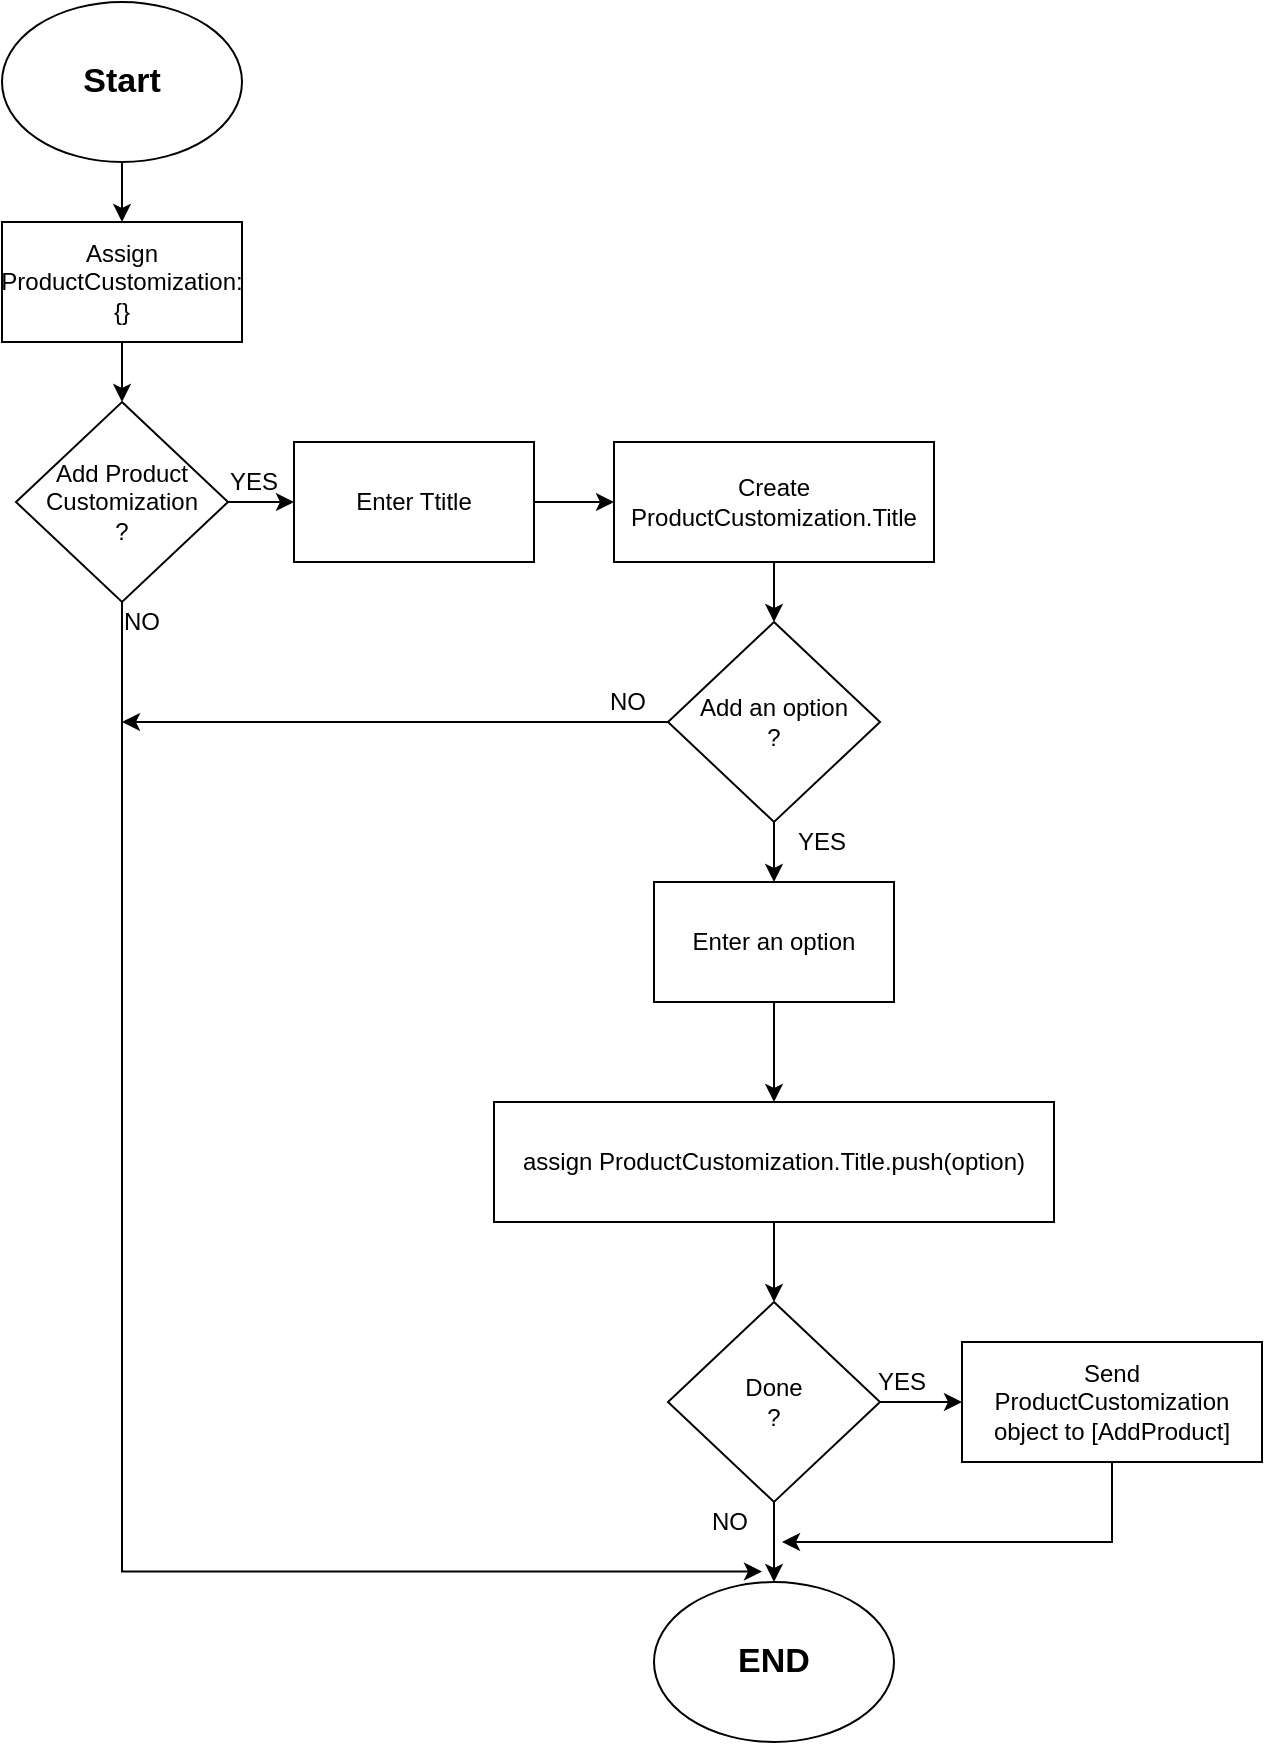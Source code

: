 <mxfile version="13.6.2" type="device"><diagram id="C5RBs43oDa-KdzZeNtuy" name="Page-1"><mxGraphModel dx="1024" dy="592" grid="1" gridSize="10" guides="1" tooltips="1" connect="1" arrows="1" fold="1" page="1" pageScale="1" pageWidth="827" pageHeight="1169" math="0" shadow="0"><root><mxCell id="WIyWlLk6GJQsqaUBKTNV-0"/><mxCell id="WIyWlLk6GJQsqaUBKTNV-1" parent="WIyWlLk6GJQsqaUBKTNV-0"/><mxCell id="lYBRL4h3fk6mxd6Ef6Tz-5" value="" style="edgeStyle=orthogonalEdgeStyle;rounded=0;orthogonalLoop=1;jettySize=auto;html=1;" edge="1" parent="WIyWlLk6GJQsqaUBKTNV-1" source="lYBRL4h3fk6mxd6Ef6Tz-0" target="lYBRL4h3fk6mxd6Ef6Tz-4"><mxGeometry relative="1" as="geometry"/></mxCell><mxCell id="lYBRL4h3fk6mxd6Ef6Tz-0" value="&lt;b&gt;&lt;font style=&quot;font-size: 17px&quot;&gt;Start&lt;/font&gt;&lt;/b&gt;" style="ellipse;whiteSpace=wrap;html=1;" vertex="1" parent="WIyWlLk6GJQsqaUBKTNV-1"><mxGeometry x="70" y="20" width="120" height="80" as="geometry"/></mxCell><mxCell id="lYBRL4h3fk6mxd6Ef6Tz-7" value="" style="edgeStyle=orthogonalEdgeStyle;rounded=0;orthogonalLoop=1;jettySize=auto;html=1;" edge="1" parent="WIyWlLk6GJQsqaUBKTNV-1" source="lYBRL4h3fk6mxd6Ef6Tz-1" target="lYBRL4h3fk6mxd6Ef6Tz-3"><mxGeometry relative="1" as="geometry"/></mxCell><mxCell id="lYBRL4h3fk6mxd6Ef6Tz-24" style="edgeStyle=orthogonalEdgeStyle;rounded=0;orthogonalLoop=1;jettySize=auto;html=1;" edge="1" parent="WIyWlLk6GJQsqaUBKTNV-1" source="lYBRL4h3fk6mxd6Ef6Tz-1"><mxGeometry relative="1" as="geometry"><mxPoint x="450" y="804.8" as="targetPoint"/><Array as="points"><mxPoint x="130" y="805"/></Array></mxGeometry></mxCell><mxCell id="lYBRL4h3fk6mxd6Ef6Tz-1" value="Add Product Customization&lt;br&gt;?" style="rhombus;whiteSpace=wrap;html=1;" vertex="1" parent="WIyWlLk6GJQsqaUBKTNV-1"><mxGeometry x="77" y="220" width="106" height="100" as="geometry"/></mxCell><mxCell id="lYBRL4h3fk6mxd6Ef6Tz-9" value="" style="edgeStyle=orthogonalEdgeStyle;rounded=0;orthogonalLoop=1;jettySize=auto;html=1;" edge="1" parent="WIyWlLk6GJQsqaUBKTNV-1" source="lYBRL4h3fk6mxd6Ef6Tz-3" target="lYBRL4h3fk6mxd6Ef6Tz-8"><mxGeometry relative="1" as="geometry"/></mxCell><mxCell id="lYBRL4h3fk6mxd6Ef6Tz-3" value="Enter Ttitle" style="rounded=0;whiteSpace=wrap;html=1;" vertex="1" parent="WIyWlLk6GJQsqaUBKTNV-1"><mxGeometry x="216" y="240" width="120" height="60" as="geometry"/></mxCell><mxCell id="lYBRL4h3fk6mxd6Ef6Tz-6" value="" style="edgeStyle=orthogonalEdgeStyle;rounded=0;orthogonalLoop=1;jettySize=auto;html=1;" edge="1" parent="WIyWlLk6GJQsqaUBKTNV-1" source="lYBRL4h3fk6mxd6Ef6Tz-4" target="lYBRL4h3fk6mxd6Ef6Tz-1"><mxGeometry relative="1" as="geometry"/></mxCell><mxCell id="lYBRL4h3fk6mxd6Ef6Tz-4" value="Assign ProductCustomization:{}" style="rounded=0;whiteSpace=wrap;html=1;" vertex="1" parent="WIyWlLk6GJQsqaUBKTNV-1"><mxGeometry x="70" y="130" width="120" height="60" as="geometry"/></mxCell><mxCell id="lYBRL4h3fk6mxd6Ef6Tz-11" value="" style="edgeStyle=orthogonalEdgeStyle;rounded=0;orthogonalLoop=1;jettySize=auto;html=1;" edge="1" parent="WIyWlLk6GJQsqaUBKTNV-1" source="lYBRL4h3fk6mxd6Ef6Tz-8" target="lYBRL4h3fk6mxd6Ef6Tz-10"><mxGeometry relative="1" as="geometry"/></mxCell><mxCell id="lYBRL4h3fk6mxd6Ef6Tz-8" value="Create ProductCustomization.Title" style="rounded=0;whiteSpace=wrap;html=1;" vertex="1" parent="WIyWlLk6GJQsqaUBKTNV-1"><mxGeometry x="376" y="240" width="160" height="60" as="geometry"/></mxCell><mxCell id="lYBRL4h3fk6mxd6Ef6Tz-15" value="" style="edgeStyle=orthogonalEdgeStyle;rounded=0;orthogonalLoop=1;jettySize=auto;html=1;" edge="1" parent="WIyWlLk6GJQsqaUBKTNV-1" source="lYBRL4h3fk6mxd6Ef6Tz-10" target="lYBRL4h3fk6mxd6Ef6Tz-12"><mxGeometry relative="1" as="geometry"/></mxCell><mxCell id="lYBRL4h3fk6mxd6Ef6Tz-25" style="edgeStyle=orthogonalEdgeStyle;rounded=0;orthogonalLoop=1;jettySize=auto;html=1;" edge="1" parent="WIyWlLk6GJQsqaUBKTNV-1" source="lYBRL4h3fk6mxd6Ef6Tz-10"><mxGeometry relative="1" as="geometry"><mxPoint x="130" y="380" as="targetPoint"/></mxGeometry></mxCell><mxCell id="lYBRL4h3fk6mxd6Ef6Tz-10" value="Add an option&lt;br&gt;?" style="rhombus;whiteSpace=wrap;html=1;" vertex="1" parent="WIyWlLk6GJQsqaUBKTNV-1"><mxGeometry x="403" y="330" width="106" height="100" as="geometry"/></mxCell><mxCell id="lYBRL4h3fk6mxd6Ef6Tz-14" value="" style="edgeStyle=orthogonalEdgeStyle;rounded=0;orthogonalLoop=1;jettySize=auto;html=1;" edge="1" parent="WIyWlLk6GJQsqaUBKTNV-1" source="lYBRL4h3fk6mxd6Ef6Tz-12" target="lYBRL4h3fk6mxd6Ef6Tz-13"><mxGeometry relative="1" as="geometry"/></mxCell><mxCell id="lYBRL4h3fk6mxd6Ef6Tz-12" value="Enter an option" style="rounded=0;whiteSpace=wrap;html=1;" vertex="1" parent="WIyWlLk6GJQsqaUBKTNV-1"><mxGeometry x="396" y="460" width="120" height="60" as="geometry"/></mxCell><mxCell id="lYBRL4h3fk6mxd6Ef6Tz-18" value="" style="edgeStyle=orthogonalEdgeStyle;rounded=0;orthogonalLoop=1;jettySize=auto;html=1;" edge="1" parent="WIyWlLk6GJQsqaUBKTNV-1" source="lYBRL4h3fk6mxd6Ef6Tz-13" target="lYBRL4h3fk6mxd6Ef6Tz-17"><mxGeometry relative="1" as="geometry"/></mxCell><mxCell id="lYBRL4h3fk6mxd6Ef6Tz-13" value="assign ProductCustomization.Title.push(option)" style="rounded=0;whiteSpace=wrap;html=1;" vertex="1" parent="WIyWlLk6GJQsqaUBKTNV-1"><mxGeometry x="316" y="570" width="280" height="60" as="geometry"/></mxCell><mxCell id="lYBRL4h3fk6mxd6Ef6Tz-16" value="&lt;b&gt;&lt;font style=&quot;font-size: 17px&quot;&gt;END&lt;/font&gt;&lt;/b&gt;" style="ellipse;whiteSpace=wrap;html=1;" vertex="1" parent="WIyWlLk6GJQsqaUBKTNV-1"><mxGeometry x="396" y="810" width="120" height="80" as="geometry"/></mxCell><mxCell id="lYBRL4h3fk6mxd6Ef6Tz-20" value="" style="edgeStyle=orthogonalEdgeStyle;rounded=0;orthogonalLoop=1;jettySize=auto;html=1;" edge="1" parent="WIyWlLk6GJQsqaUBKTNV-1" source="lYBRL4h3fk6mxd6Ef6Tz-17" target="lYBRL4h3fk6mxd6Ef6Tz-19"><mxGeometry relative="1" as="geometry"/></mxCell><mxCell id="lYBRL4h3fk6mxd6Ef6Tz-21" value="" style="edgeStyle=orthogonalEdgeStyle;rounded=0;orthogonalLoop=1;jettySize=auto;html=1;" edge="1" parent="WIyWlLk6GJQsqaUBKTNV-1" source="lYBRL4h3fk6mxd6Ef6Tz-17" target="lYBRL4h3fk6mxd6Ef6Tz-16"><mxGeometry relative="1" as="geometry"><Array as="points"><mxPoint x="456" y="790"/><mxPoint x="456" y="790"/></Array></mxGeometry></mxCell><mxCell id="lYBRL4h3fk6mxd6Ef6Tz-17" value="Done&lt;br&gt;?" style="rhombus;whiteSpace=wrap;html=1;" vertex="1" parent="WIyWlLk6GJQsqaUBKTNV-1"><mxGeometry x="403" y="670" width="106" height="100" as="geometry"/></mxCell><mxCell id="lYBRL4h3fk6mxd6Ef6Tz-22" style="edgeStyle=orthogonalEdgeStyle;rounded=0;orthogonalLoop=1;jettySize=auto;html=1;" edge="1" parent="WIyWlLk6GJQsqaUBKTNV-1" source="lYBRL4h3fk6mxd6Ef6Tz-19"><mxGeometry relative="1" as="geometry"><mxPoint x="460" y="790" as="targetPoint"/><Array as="points"><mxPoint x="625" y="790"/></Array></mxGeometry></mxCell><mxCell id="lYBRL4h3fk6mxd6Ef6Tz-19" value="Send ProductCustomization&lt;br&gt;object to [AddProduct]" style="rounded=0;whiteSpace=wrap;html=1;" vertex="1" parent="WIyWlLk6GJQsqaUBKTNV-1"><mxGeometry x="550" y="690" width="150" height="60" as="geometry"/></mxCell><mxCell id="lYBRL4h3fk6mxd6Ef6Tz-26" value="YES" style="text;html=1;strokeColor=none;fillColor=none;align=center;verticalAlign=middle;whiteSpace=wrap;rounded=0;" vertex="1" parent="WIyWlLk6GJQsqaUBKTNV-1"><mxGeometry x="176" y="250" width="40" height="20" as="geometry"/></mxCell><mxCell id="lYBRL4h3fk6mxd6Ef6Tz-27" value="NO" style="text;html=1;strokeColor=none;fillColor=none;align=center;verticalAlign=middle;whiteSpace=wrap;rounded=0;" vertex="1" parent="WIyWlLk6GJQsqaUBKTNV-1"><mxGeometry x="120" y="320" width="40" height="20" as="geometry"/></mxCell><mxCell id="lYBRL4h3fk6mxd6Ef6Tz-28" value="YES" style="text;html=1;strokeColor=none;fillColor=none;align=center;verticalAlign=middle;whiteSpace=wrap;rounded=0;" vertex="1" parent="WIyWlLk6GJQsqaUBKTNV-1"><mxGeometry x="460" y="430" width="40" height="20" as="geometry"/></mxCell><mxCell id="lYBRL4h3fk6mxd6Ef6Tz-29" value="NO" style="text;html=1;strokeColor=none;fillColor=none;align=center;verticalAlign=middle;whiteSpace=wrap;rounded=0;" vertex="1" parent="WIyWlLk6GJQsqaUBKTNV-1"><mxGeometry x="363" y="360" width="40" height="20" as="geometry"/></mxCell><mxCell id="lYBRL4h3fk6mxd6Ef6Tz-30" value="YES" style="text;html=1;strokeColor=none;fillColor=none;align=center;verticalAlign=middle;whiteSpace=wrap;rounded=0;" vertex="1" parent="WIyWlLk6GJQsqaUBKTNV-1"><mxGeometry x="500" y="700" width="40" height="20" as="geometry"/></mxCell><mxCell id="lYBRL4h3fk6mxd6Ef6Tz-31" value="NO" style="text;html=1;strokeColor=none;fillColor=none;align=center;verticalAlign=middle;whiteSpace=wrap;rounded=0;" vertex="1" parent="WIyWlLk6GJQsqaUBKTNV-1"><mxGeometry x="414" y="770" width="40" height="20" as="geometry"/></mxCell></root></mxGraphModel></diagram></mxfile>
